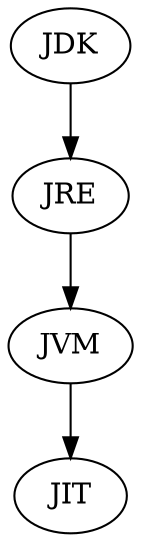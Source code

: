digraph JavaPlatform {
    /* The Java Development Kit (JDK) is a free Java development kit from Oracle Corporation
       (formerly Sun Microsystems) that includes the Java compiler (javac), standard Java
       class libraries, examples, documentation, various utilities, and the Java runtime
       system (JRE ).*/
    JDK;
    /* The Java Runtime Environment (JRE) the minimum implementation of a virtual machine
       required to run Java applications, without a compiler and other development tools.
       Consists of a virtual machine - Java Virtual Machine - and a Java class library.*/
    JRE;
    /* Java Virtual Machine (JVM) - The Java Virtual Machine is the main part of the Java
       runtime system, the so-called Java Runtime Environment (JRE). The Java Virtual Machine
       runs Java bytecode that is previously generated from the Java source by the Java
       compiler (javac). The JVM can also be used to run programs written in other
       programming languages.*/
    JVM;
    /* JIT compiler is a component of the Java virtual machine for providing Just-in-time
       compilation - a technology for increasing the performance of software systems by
       compiling the bytecode into machine code directly while the program is running.*/
    JIT;
    JDK -> JRE -> JVM -> JIT}